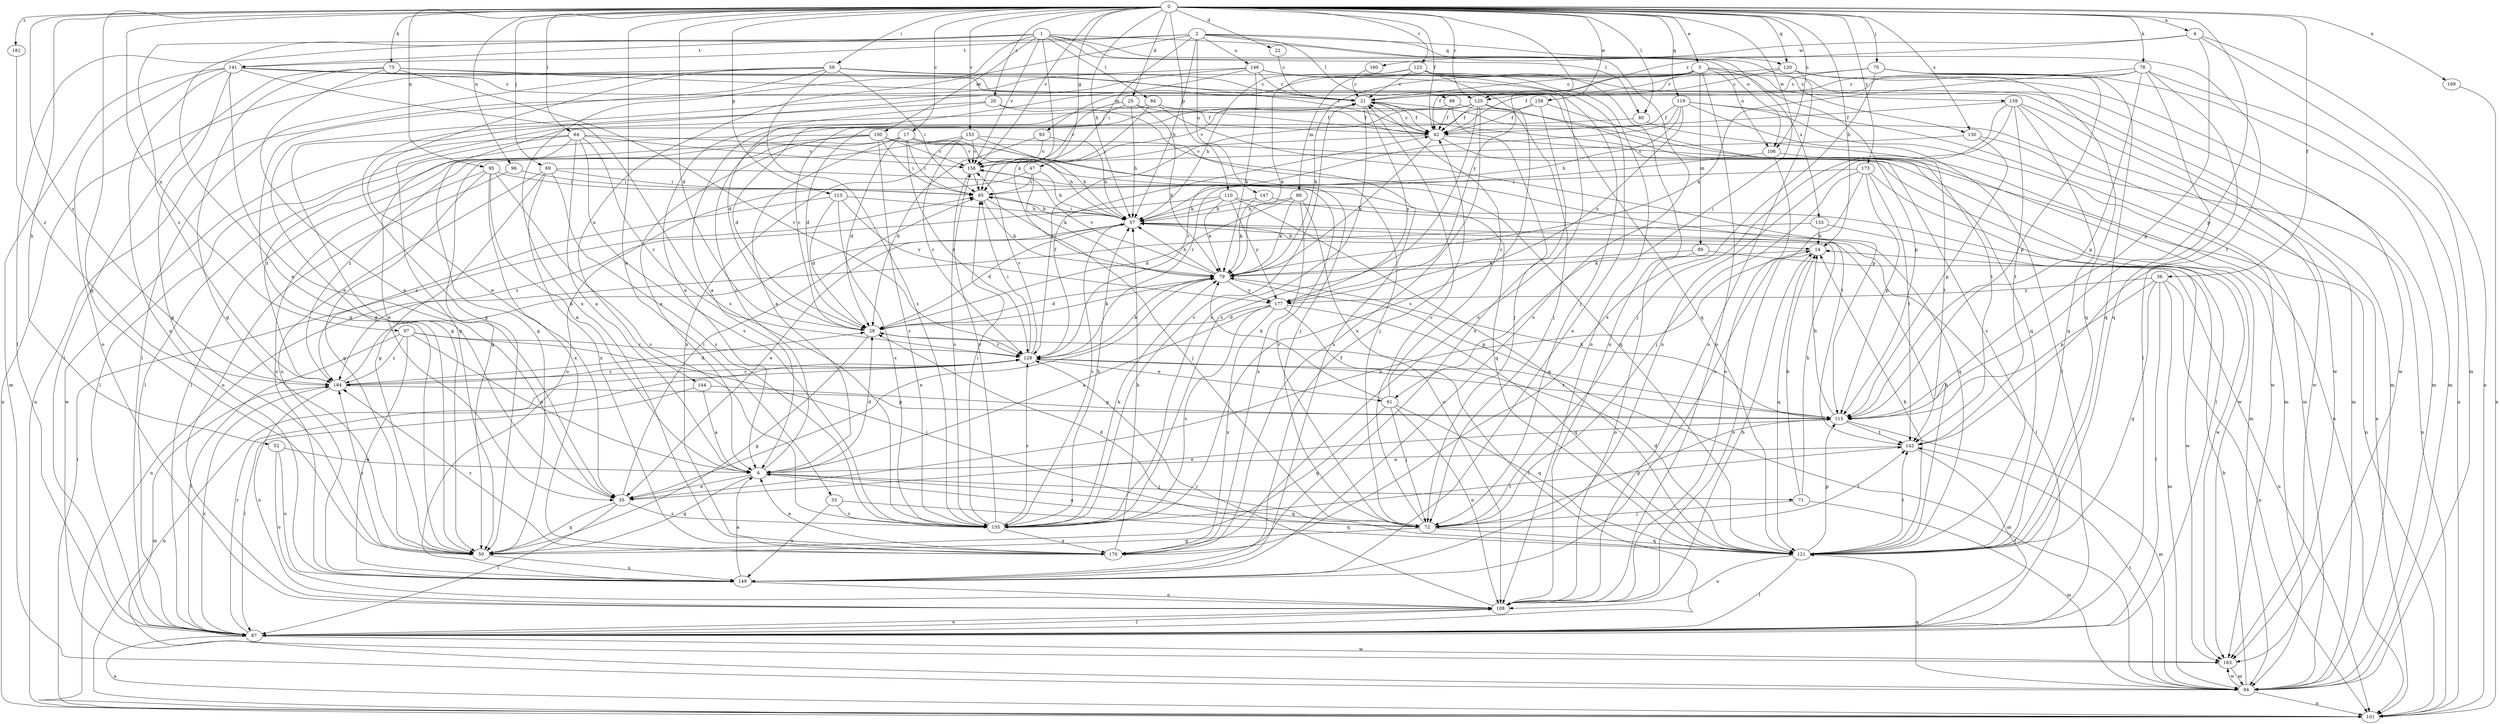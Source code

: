 strict digraph  {
0;
1;
2;
3;
4;
6;
14;
17;
20;
21;
22;
25;
28;
33;
35;
36;
42;
47;
50;
52;
57;
58;
61;
64;
65;
69;
70;
71;
72;
75;
78;
79;
80;
84;
86;
87;
88;
89;
93;
94;
95;
96;
97;
100;
101;
106;
108;
110;
113;
115;
119;
120;
121;
123;
125;
128;
130;
133;
135;
141;
142;
144;
146;
147;
149;
153;
156;
158;
159;
160;
163;
169;
170;
173;
177;
181;
184;
0 -> 3  [label=a];
0 -> 4  [label=a];
0 -> 14  [label=b];
0 -> 17  [label=c];
0 -> 20  [label=c];
0 -> 22  [label=d];
0 -> 25  [label=d];
0 -> 28  [label=d];
0 -> 33  [label=e];
0 -> 36  [label=f];
0 -> 42  [label=f];
0 -> 47  [label=g];
0 -> 50  [label=g];
0 -> 52  [label=h];
0 -> 57  [label=h];
0 -> 58  [label=i];
0 -> 61  [label=i];
0 -> 64  [label=i];
0 -> 69  [label=j];
0 -> 70  [label=j];
0 -> 75  [label=k];
0 -> 78  [label=k];
0 -> 80  [label=l];
0 -> 95  [label=n];
0 -> 96  [label=n];
0 -> 97  [label=n];
0 -> 106  [label=o];
0 -> 110  [label=p];
0 -> 113  [label=p];
0 -> 115  [label=p];
0 -> 119  [label=q];
0 -> 120  [label=q];
0 -> 123  [label=r];
0 -> 125  [label=r];
0 -> 130  [label=s];
0 -> 153  [label=v];
0 -> 156  [label=v];
0 -> 158  [label=w];
0 -> 169  [label=x];
0 -> 173  [label=y];
0 -> 177  [label=y];
0 -> 181  [label=z];
0 -> 184  [label=z];
1 -> 35  [label=e];
1 -> 79  [label=k];
1 -> 80  [label=l];
1 -> 84  [label=l];
1 -> 100  [label=n];
1 -> 106  [label=o];
1 -> 130  [label=s];
1 -> 133  [label=s];
1 -> 141  [label=t];
1 -> 156  [label=v];
1 -> 170  [label=x];
1 -> 184  [label=z];
2 -> 57  [label=h];
2 -> 65  [label=i];
2 -> 86  [label=l];
2 -> 87  [label=l];
2 -> 120  [label=q];
2 -> 141  [label=t];
2 -> 142  [label=t];
2 -> 144  [label=u];
2 -> 146  [label=u];
2 -> 147  [label=u];
2 -> 149  [label=u];
3 -> 21  [label=c];
3 -> 42  [label=f];
3 -> 88  [label=m];
3 -> 89  [label=m];
3 -> 93  [label=m];
3 -> 106  [label=o];
3 -> 108  [label=o];
3 -> 115  [label=p];
3 -> 125  [label=r];
3 -> 159  [label=w];
4 -> 94  [label=m];
4 -> 101  [label=n];
4 -> 115  [label=p];
4 -> 125  [label=r];
4 -> 160  [label=w];
6 -> 21  [label=c];
6 -> 28  [label=d];
6 -> 35  [label=e];
6 -> 50  [label=g];
6 -> 71  [label=j];
6 -> 121  [label=q];
14 -> 79  [label=k];
14 -> 108  [label=o];
14 -> 121  [label=q];
17 -> 6  [label=a];
17 -> 28  [label=d];
17 -> 57  [label=h];
17 -> 65  [label=i];
17 -> 72  [label=j];
17 -> 87  [label=l];
17 -> 128  [label=r];
17 -> 156  [label=v];
17 -> 184  [label=z];
20 -> 6  [label=a];
20 -> 42  [label=f];
20 -> 50  [label=g];
20 -> 149  [label=u];
21 -> 42  [label=f];
21 -> 101  [label=n];
21 -> 135  [label=s];
21 -> 177  [label=y];
22 -> 21  [label=c];
25 -> 28  [label=d];
25 -> 42  [label=f];
25 -> 57  [label=h];
25 -> 79  [label=k];
25 -> 156  [label=v];
28 -> 21  [label=c];
28 -> 50  [label=g];
28 -> 79  [label=k];
28 -> 128  [label=r];
33 -> 121  [label=q];
33 -> 135  [label=s];
33 -> 149  [label=u];
35 -> 14  [label=b];
35 -> 50  [label=g];
35 -> 65  [label=i];
35 -> 87  [label=l];
35 -> 135  [label=s];
36 -> 87  [label=l];
36 -> 94  [label=m];
36 -> 101  [label=n];
36 -> 115  [label=p];
36 -> 121  [label=q];
36 -> 177  [label=y];
42 -> 21  [label=c];
42 -> 79  [label=k];
42 -> 94  [label=m];
42 -> 101  [label=n];
42 -> 156  [label=v];
47 -> 57  [label=h];
47 -> 65  [label=i];
47 -> 79  [label=k];
47 -> 149  [label=u];
50 -> 149  [label=u];
50 -> 184  [label=z];
52 -> 6  [label=a];
52 -> 108  [label=o];
52 -> 149  [label=u];
57 -> 14  [label=b];
57 -> 28  [label=d];
57 -> 35  [label=e];
57 -> 65  [label=i];
57 -> 87  [label=l];
57 -> 135  [label=s];
58 -> 21  [label=c];
58 -> 35  [label=e];
58 -> 42  [label=f];
58 -> 50  [label=g];
58 -> 65  [label=i];
58 -> 87  [label=l];
58 -> 94  [label=m];
58 -> 101  [label=n];
58 -> 135  [label=s];
61 -> 21  [label=c];
61 -> 50  [label=g];
61 -> 72  [label=j];
61 -> 79  [label=k];
61 -> 108  [label=o];
61 -> 121  [label=q];
64 -> 6  [label=a];
64 -> 35  [label=e];
64 -> 72  [label=j];
64 -> 87  [label=l];
64 -> 128  [label=r];
64 -> 135  [label=s];
64 -> 156  [label=v];
64 -> 163  [label=w];
65 -> 57  [label=h];
65 -> 72  [label=j];
65 -> 79  [label=k];
69 -> 50  [label=g];
69 -> 65  [label=i];
69 -> 121  [label=q];
69 -> 135  [label=s];
69 -> 149  [label=u];
69 -> 170  [label=x];
70 -> 21  [label=c];
70 -> 50  [label=g];
70 -> 94  [label=m];
70 -> 115  [label=p];
70 -> 121  [label=q];
70 -> 170  [label=x];
71 -> 14  [label=b];
71 -> 57  [label=h];
71 -> 72  [label=j];
71 -> 94  [label=m];
72 -> 6  [label=a];
72 -> 21  [label=c];
72 -> 28  [label=d];
72 -> 50  [label=g];
72 -> 115  [label=p];
72 -> 121  [label=q];
72 -> 142  [label=t];
72 -> 156  [label=v];
75 -> 21  [label=c];
75 -> 35  [label=e];
75 -> 50  [label=g];
75 -> 72  [label=j];
75 -> 87  [label=l];
75 -> 128  [label=r];
78 -> 21  [label=c];
78 -> 42  [label=f];
78 -> 79  [label=k];
78 -> 87  [label=l];
78 -> 101  [label=n];
78 -> 115  [label=p];
78 -> 121  [label=q];
79 -> 28  [label=d];
79 -> 35  [label=e];
79 -> 57  [label=h];
79 -> 115  [label=p];
79 -> 156  [label=v];
79 -> 177  [label=y];
80 -> 28  [label=d];
80 -> 101  [label=n];
84 -> 6  [label=a];
84 -> 42  [label=f];
84 -> 65  [label=i];
84 -> 115  [label=p];
86 -> 42  [label=f];
86 -> 72  [label=j];
86 -> 94  [label=m];
86 -> 156  [label=v];
87 -> 101  [label=n];
87 -> 108  [label=o];
87 -> 128  [label=r];
87 -> 163  [label=w];
87 -> 184  [label=z];
88 -> 28  [label=d];
88 -> 57  [label=h];
88 -> 79  [label=k];
88 -> 108  [label=o];
88 -> 170  [label=x];
89 -> 79  [label=k];
89 -> 101  [label=n];
89 -> 108  [label=o];
93 -> 28  [label=d];
93 -> 57  [label=h];
93 -> 156  [label=v];
94 -> 14  [label=b];
94 -> 101  [label=n];
94 -> 121  [label=q];
94 -> 142  [label=t];
94 -> 163  [label=w];
95 -> 6  [label=a];
95 -> 50  [label=g];
95 -> 65  [label=i];
95 -> 135  [label=s];
95 -> 149  [label=u];
95 -> 170  [label=x];
96 -> 65  [label=i];
96 -> 108  [label=o];
97 -> 6  [label=a];
97 -> 72  [label=j];
97 -> 87  [label=l];
97 -> 128  [label=r];
97 -> 149  [label=u];
97 -> 184  [label=z];
100 -> 6  [label=a];
100 -> 65  [label=i];
100 -> 87  [label=l];
100 -> 121  [label=q];
100 -> 135  [label=s];
100 -> 156  [label=v];
100 -> 163  [label=w];
100 -> 184  [label=z];
101 -> 65  [label=i];
106 -> 108  [label=o];
106 -> 128  [label=r];
106 -> 142  [label=t];
108 -> 14  [label=b];
108 -> 87  [label=l];
108 -> 128  [label=r];
110 -> 57  [label=h];
110 -> 79  [label=k];
110 -> 121  [label=q];
110 -> 163  [label=w];
110 -> 177  [label=y];
110 -> 184  [label=z];
113 -> 28  [label=d];
113 -> 57  [label=h];
113 -> 135  [label=s];
113 -> 177  [label=y];
113 -> 184  [label=z];
115 -> 14  [label=b];
115 -> 35  [label=e];
115 -> 79  [label=k];
115 -> 94  [label=m];
115 -> 128  [label=r];
115 -> 142  [label=t];
119 -> 42  [label=f];
119 -> 57  [label=h];
119 -> 87  [label=l];
119 -> 94  [label=m];
119 -> 128  [label=r];
119 -> 163  [label=w];
119 -> 177  [label=y];
120 -> 21  [label=c];
120 -> 79  [label=k];
120 -> 108  [label=o];
120 -> 121  [label=q];
120 -> 163  [label=w];
121 -> 14  [label=b];
121 -> 21  [label=c];
121 -> 28  [label=d];
121 -> 57  [label=h];
121 -> 87  [label=l];
121 -> 108  [label=o];
121 -> 115  [label=p];
121 -> 142  [label=t];
123 -> 21  [label=c];
123 -> 57  [label=h];
123 -> 79  [label=k];
123 -> 94  [label=m];
123 -> 108  [label=o];
123 -> 135  [label=s];
125 -> 42  [label=f];
125 -> 50  [label=g];
125 -> 72  [label=j];
125 -> 121  [label=q];
125 -> 128  [label=r];
125 -> 135  [label=s];
125 -> 170  [label=x];
128 -> 42  [label=f];
128 -> 65  [label=i];
128 -> 79  [label=k];
128 -> 94  [label=m];
128 -> 101  [label=n];
128 -> 156  [label=v];
128 -> 184  [label=z];
128 -> 61  [label=e];
130 -> 101  [label=n];
130 -> 115  [label=p];
130 -> 156  [label=v];
133 -> 14  [label=b];
133 -> 101  [label=n];
133 -> 163  [label=w];
135 -> 21  [label=c];
135 -> 57  [label=h];
135 -> 65  [label=i];
135 -> 79  [label=k];
135 -> 128  [label=r];
135 -> 142  [label=t];
135 -> 156  [label=v];
135 -> 170  [label=x];
141 -> 21  [label=c];
141 -> 35  [label=e];
141 -> 50  [label=g];
141 -> 94  [label=m];
141 -> 108  [label=o];
141 -> 121  [label=q];
141 -> 135  [label=s];
141 -> 149  [label=u];
141 -> 163  [label=w];
142 -> 6  [label=a];
142 -> 87  [label=l];
144 -> 6  [label=a];
144 -> 87  [label=l];
144 -> 115  [label=p];
146 -> 21  [label=c];
146 -> 28  [label=d];
146 -> 50  [label=g];
146 -> 79  [label=k];
146 -> 101  [label=n];
146 -> 108  [label=o];
146 -> 149  [label=u];
146 -> 170  [label=x];
147 -> 57  [label=h];
147 -> 79  [label=k];
147 -> 121  [label=q];
149 -> 6  [label=a];
149 -> 42  [label=f];
149 -> 108  [label=o];
153 -> 50  [label=g];
153 -> 57  [label=h];
153 -> 128  [label=r];
153 -> 142  [label=t];
153 -> 156  [label=v];
153 -> 170  [label=x];
156 -> 65  [label=i];
156 -> 135  [label=s];
158 -> 42  [label=f];
158 -> 50  [label=g];
158 -> 142  [label=t];
158 -> 170  [label=x];
159 -> 42  [label=f];
159 -> 72  [label=j];
159 -> 94  [label=m];
159 -> 121  [label=q];
159 -> 142  [label=t];
159 -> 149  [label=u];
159 -> 163  [label=w];
160 -> 21  [label=c];
163 -> 94  [label=m];
169 -> 101  [label=n];
170 -> 6  [label=a];
170 -> 57  [label=h];
170 -> 184  [label=z];
173 -> 65  [label=i];
173 -> 72  [label=j];
173 -> 87  [label=l];
173 -> 115  [label=p];
173 -> 142  [label=t];
173 -> 149  [label=u];
177 -> 6  [label=a];
177 -> 28  [label=d];
177 -> 87  [label=l];
177 -> 121  [label=q];
177 -> 135  [label=s];
177 -> 170  [label=x];
181 -> 184  [label=z];
184 -> 28  [label=d];
184 -> 57  [label=h];
184 -> 94  [label=m];
184 -> 108  [label=o];
184 -> 115  [label=p];
184 -> 128  [label=r];
}
